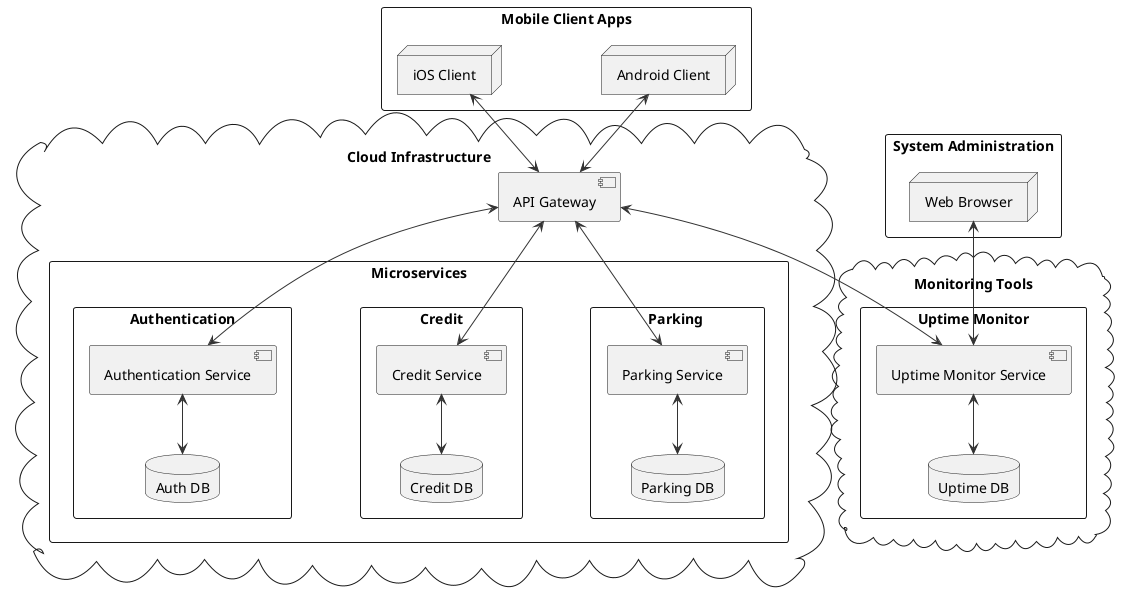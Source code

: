 @startuml System_Architecture
!define DATABASE database
!define MOBILE node

skinparam packageStyle rectangle
skinparam arrowColor #333333
skinparam nodesep 100

package "Mobile Client Apps" {
  MOBILE "Android Client" as android
  MOBILE "iOS Client" as ios
}

package "System Administration" {
  MOBILE "Web Browser" as adminBrowser
}

cloud "Cloud Infrastructure" {
  [API Gateway] as gateway

  package "Microservices" {
    package "Parking " as parkingServicePkg {
      [Parking Service] as parkingService
      DATABASE "Parking DB" as parkingDB
    }

    package "Credit" as creditServicePkg {
      [Credit Service] as creditService
      DATABASE "Credit DB" as creditDB
    }

    package "Authentication" as authServicePkg {
      [Authentication Service] as authService
      DATABASE "Auth DB" as authDB
    }

  }
}

cloud "Monitoring Tools" {
  package "Uptime Monitor" as uptimeMonitorServicePkg {
    [Uptime Monitor Service] as uptimeMonitorService
    DATABASE "Uptime DB" as uptimeDB
  }
}

/'Clients to API Gateway'/
ios <--> gateway
android <--> gateway
adminBrowser <--> uptimeMonitorService

/'API Gateway to services'/
gateway <--> authService
gateway <--> creditService
gateway <--> parkingService
gateway <--> uptimeMonitorService

/'Services to their databases'/
authService <--> authDB
creditService <--> creditDB
parkingService <--> parkingDB
uptimeMonitorService <--> uptimeDB
@enduml